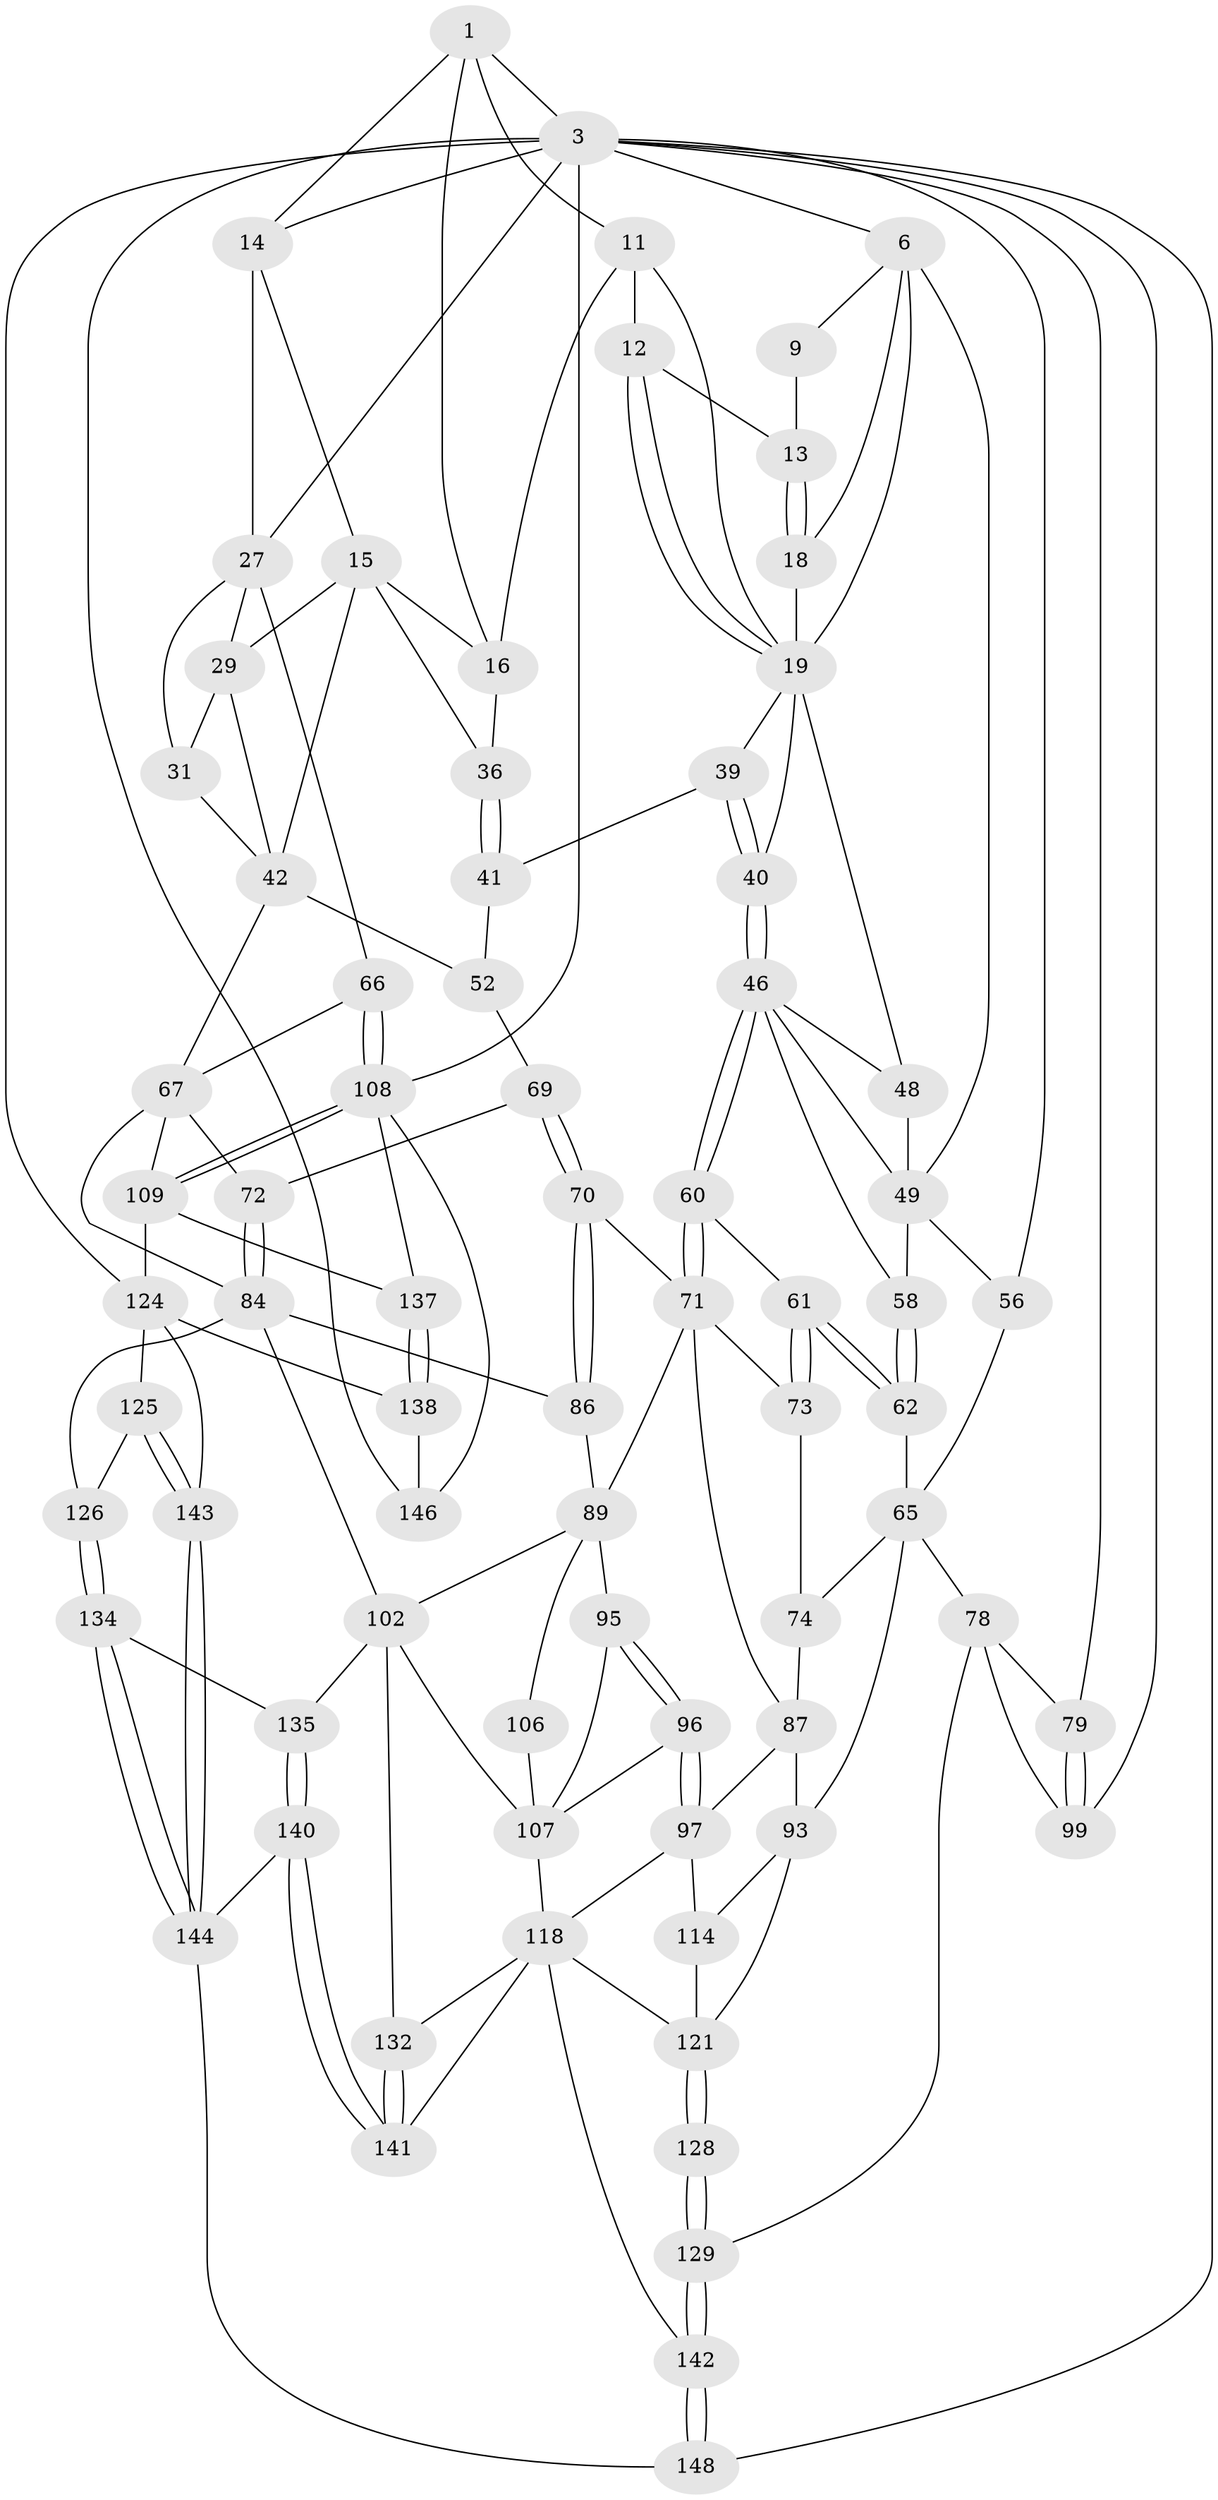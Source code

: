 // original degree distribution, {3: 0.02027027027027027, 4: 0.20270270270270271, 6: 0.20270270270270271, 5: 0.5743243243243243}
// Generated by graph-tools (version 1.1) at 2025/16/03/09/25 04:16:58]
// undirected, 74 vertices, 168 edges
graph export_dot {
graph [start="1"]
  node [color=gray90,style=filled];
  1 [pos="+0.6427529401238221+0",super="+2+10"];
  3 [pos="+1+0",super="+4"];
  6 [pos="+0+0",super="+38+7"];
  9 [pos="+0.3811631721934676+0"];
  11 [pos="+0.5308107437908062+0.06320818726349423",super="+22"];
  12 [pos="+0.4648049102950022+0.06183794545112333"];
  13 [pos="+0.4506885770209701+0.04139156255195709"];
  14 [pos="+0.798125544809103+0.10599770957357552",super="+17"];
  15 [pos="+0.7268039793425561+0.12128461128509807",super="+35"];
  16 [pos="+0.6684773310051902+0.10766779565317058",super="+24"];
  18 [pos="+0.28273653086849104+0.05230002740901953"];
  19 [pos="+0.4098641198237203+0.1462152720808968",super="+23+20"];
  27 [pos="+1+0",super="+28+32"];
  29 [pos="+0.8330007895149777+0.14897683597287908",super="+30"];
  31 [pos="+0.9361655819538687+0.1303587928432493",super="+34"];
  36 [pos="+0.5791271527629124+0.243943433631012"];
  39 [pos="+0.539180047649847+0.32252002232889165"];
  40 [pos="+0.4237538181997919+0.3608778811995347"];
  41 [pos="+0.5660663322935061+0.3157462396176066"];
  42 [pos="+0.8945434844453797+0.23213191374456588",super="+45+43"];
  46 [pos="+0.3930405804845398+0.39673409943338067",super="+47"];
  48 [pos="+0.24799423546754434+0.2084314819653585"];
  49 [pos="+0.18445043160498117+0.27378029555040895",super="+50"];
  52 [pos="+0.7526376819672349+0.30376543792585986",super="+53"];
  56 [pos="+0+0.3758407775422199"];
  58 [pos="+0.19372069200722547+0.3616252926691727",super="+59"];
  60 [pos="+0.3886961609441752+0.4074694561317024"];
  61 [pos="+0.24662659617164442+0.442118069128891"];
  62 [pos="+0.21119053108101996+0.42676875587668023",super="+64"];
  65 [pos="+0.10331947400720508+0.46332336909457733",super="+76"];
  66 [pos="+1+0.4524986048231114"];
  67 [pos="+0.8924313602834963+0.4632549163034344",super="+68+82"];
  69 [pos="+0.6665460494004437+0.4678469915278086"];
  70 [pos="+0.45386714152415386+0.5289402654393754"];
  71 [pos="+0.41696822504287395+0.5045873024238743",super="+80"];
  72 [pos="+0.6786430693791686+0.48367958145152407"];
  73 [pos="+0.22860090354601614+0.5528028067831338"];
  74 [pos="+0.2206661876985452+0.5582523583012327",super="+75"];
  78 [pos="+0+0.6925411556753498",super="+130"];
  79 [pos="+0+0.6865734241508961"];
  84 [pos="+0.688375813105394+0.5836943759877615",super="+85"];
  86 [pos="+0.5009858588904091+0.6043216151338432"];
  87 [pos="+0.25830701937400224+0.6832506262643018",super="+88"];
  89 [pos="+0.49103014425070346+0.6375418541204025",super="+104+90"];
  93 [pos="+0.1305905076684066+0.7186637471183616",super="+94"];
  95 [pos="+0.3305717529549405+0.70188049801651",super="+105"];
  96 [pos="+0.3050772520522622+0.7221013465457672"];
  97 [pos="+0.29834457285108135+0.7230211551000052",super="+98"];
  99 [pos="+0+0.9364067653358722"];
  102 [pos="+0.577201201832297+0.803283492676089",super="+131+103"];
  106 [pos="+0.42595187307559335+0.7327920281701354"];
  107 [pos="+0.41729217229417825+0.7251163888105564",super="+115"];
  108 [pos="+1+0.7127803881363967",super="+112"];
  109 [pos="+0.9194083617259097+0.706899411373872",super="+123"];
  114 [pos="+0.22695990617370215+0.7944356013621857"];
  118 [pos="+0.3516499891485464+0.8871672722448504",super="+119+133"];
  121 [pos="+0.2327243995853217+0.8251456222355898",super="+122"];
  124 [pos="+0.7886423011322207+0.8869436169039425",super="+139"];
  125 [pos="+0.7822911901183257+0.8884456024910736"];
  126 [pos="+0.7059164676322426+0.8731345513275904"];
  128 [pos="+0.12679476585526947+0.8909894758313724"];
  129 [pos="+0.11423173554890141+0.9633670550932593"];
  132 [pos="+0.501985323000381+0.8845614668764525"];
  134 [pos="+0.6559283830791844+1"];
  135 [pos="+0.5674925765190711+0.9176265141277283"];
  137 [pos="+0.8854946578219092+0.8605947829620842"];
  138 [pos="+0.8877774498404511+0.9737900871393309"];
  140 [pos="+0.4108036928443306+1"];
  141 [pos="+0.40830595557340893+1"];
  142 [pos="+0.14205712211590213+1"];
  143 [pos="+0.706127115313022+1"];
  144 [pos="+0.686882407696028+1",super="+147"];
  146 [pos="+0.8935357325271605+0.9725932681061717"];
  148 [pos="+0.1739449825507882+1"];
  1 -- 3;
  1 -- 14;
  1 -- 16;
  1 -- 11;
  3 -- 14;
  3 -- 99;
  3 -- 6;
  3 -- 79;
  3 -- 146;
  3 -- 148;
  3 -- 56;
  3 -- 124;
  3 -- 27;
  3 -- 108;
  6 -- 19 [weight=2];
  6 -- 9;
  6 -- 18;
  6 -- 49;
  9 -- 13;
  11 -- 12;
  11 -- 19;
  11 -- 16;
  12 -- 13;
  12 -- 19;
  12 -- 19;
  13 -- 18;
  13 -- 18;
  14 -- 15;
  14 -- 27;
  15 -- 16;
  15 -- 36;
  15 -- 29;
  15 -- 42;
  16 -- 36;
  18 -- 19;
  19 -- 39;
  19 -- 48;
  19 -- 40;
  27 -- 29;
  27 -- 66;
  27 -- 31;
  29 -- 42;
  29 -- 31;
  31 -- 42;
  36 -- 41;
  36 -- 41;
  39 -- 40;
  39 -- 40;
  39 -- 41;
  40 -- 46;
  40 -- 46;
  41 -- 52;
  42 -- 52 [weight=2];
  42 -- 67;
  46 -- 60;
  46 -- 60;
  46 -- 48;
  46 -- 49;
  46 -- 58;
  48 -- 49;
  49 -- 56;
  49 -- 58;
  52 -- 69;
  56 -- 65;
  58 -- 62 [weight=2];
  58 -- 62;
  60 -- 61;
  60 -- 71;
  60 -- 71;
  61 -- 62;
  61 -- 62;
  61 -- 73;
  61 -- 73;
  62 -- 65;
  65 -- 74;
  65 -- 93;
  65 -- 78;
  66 -- 67;
  66 -- 108;
  66 -- 108;
  67 -- 72;
  67 -- 84 [weight=2];
  67 -- 109;
  69 -- 70;
  69 -- 70;
  69 -- 72;
  70 -- 71;
  70 -- 86;
  70 -- 86;
  71 -- 89;
  71 -- 73;
  71 -- 87;
  72 -- 84;
  72 -- 84;
  73 -- 74;
  74 -- 87 [weight=2];
  78 -- 79;
  78 -- 129;
  78 -- 99;
  79 -- 99;
  79 -- 99;
  84 -- 102;
  84 -- 86;
  84 -- 126;
  86 -- 89;
  87 -- 97;
  87 -- 93;
  89 -- 106;
  89 -- 95 [weight=2];
  89 -- 102;
  93 -- 114;
  93 -- 121;
  95 -- 96;
  95 -- 96;
  95 -- 107;
  96 -- 97;
  96 -- 97;
  96 -- 107;
  97 -- 114;
  97 -- 118;
  102 -- 132;
  102 -- 135;
  102 -- 107;
  106 -- 107 [weight=2];
  107 -- 118;
  108 -- 109;
  108 -- 109;
  108 -- 137;
  108 -- 146;
  109 -- 137;
  109 -- 124;
  114 -- 121;
  118 -- 142;
  118 -- 121;
  118 -- 132;
  118 -- 141;
  121 -- 128 [weight=2];
  121 -- 128;
  124 -- 125;
  124 -- 138;
  124 -- 143;
  125 -- 126;
  125 -- 143;
  125 -- 143;
  126 -- 134;
  126 -- 134;
  128 -- 129;
  128 -- 129;
  129 -- 142;
  129 -- 142;
  132 -- 141;
  132 -- 141;
  134 -- 135;
  134 -- 144;
  134 -- 144;
  135 -- 140;
  135 -- 140;
  137 -- 138;
  137 -- 138;
  138 -- 146;
  140 -- 141;
  140 -- 141;
  140 -- 144;
  142 -- 148;
  142 -- 148;
  143 -- 144;
  143 -- 144;
  144 -- 148;
}

